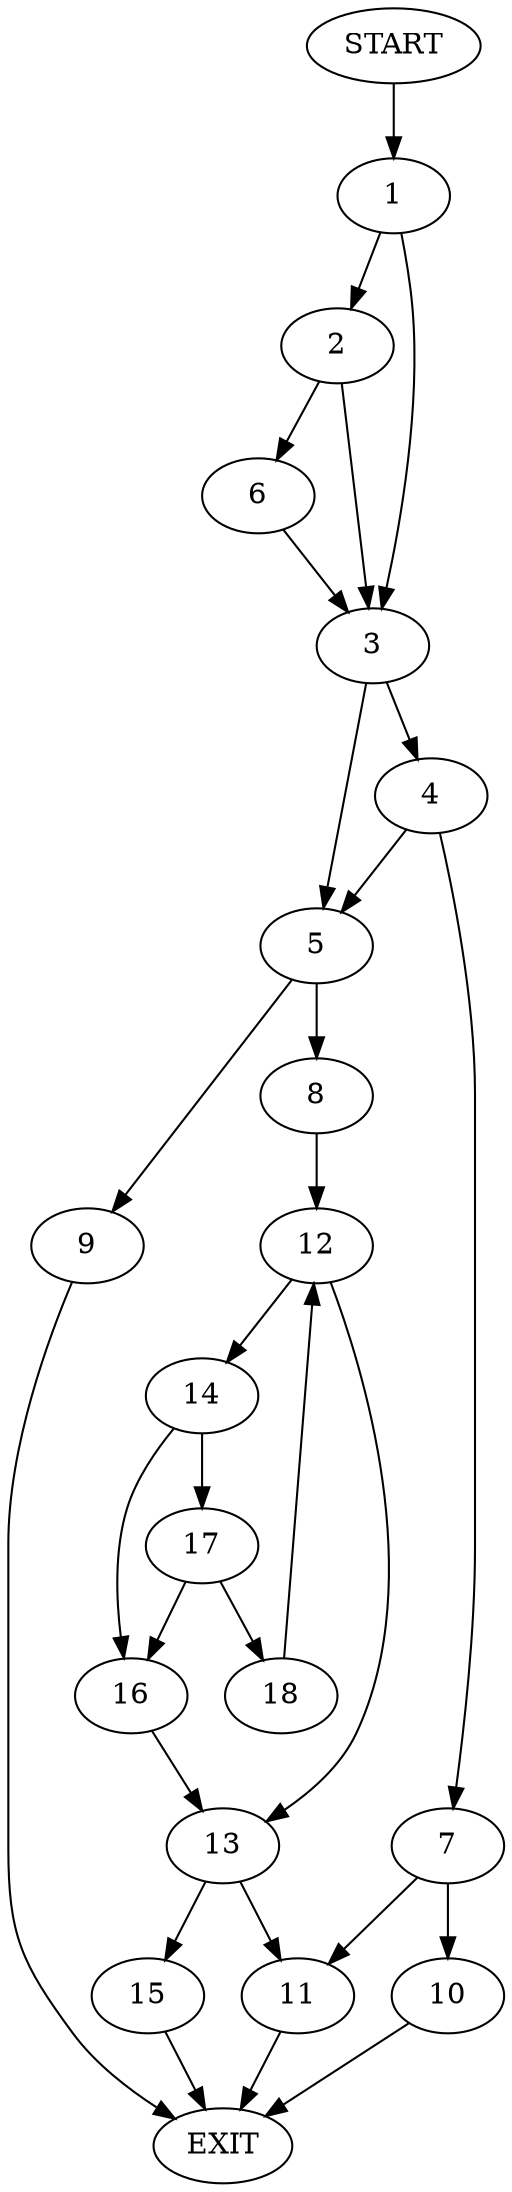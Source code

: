 digraph {
0 [label="START"]
19 [label="EXIT"]
0 -> 1
1 -> 2
1 -> 3
3 -> 4
3 -> 5
2 -> 6
2 -> 3
6 -> 3
4 -> 7
4 -> 5
5 -> 8
5 -> 9
7 -> 10
7 -> 11
10 -> 19
11 -> 19
9 -> 19
8 -> 12
12 -> 13
12 -> 14
13 -> 11
13 -> 15
14 -> 16
14 -> 17
16 -> 13
17 -> 16
17 -> 18
18 -> 12
15 -> 19
}
